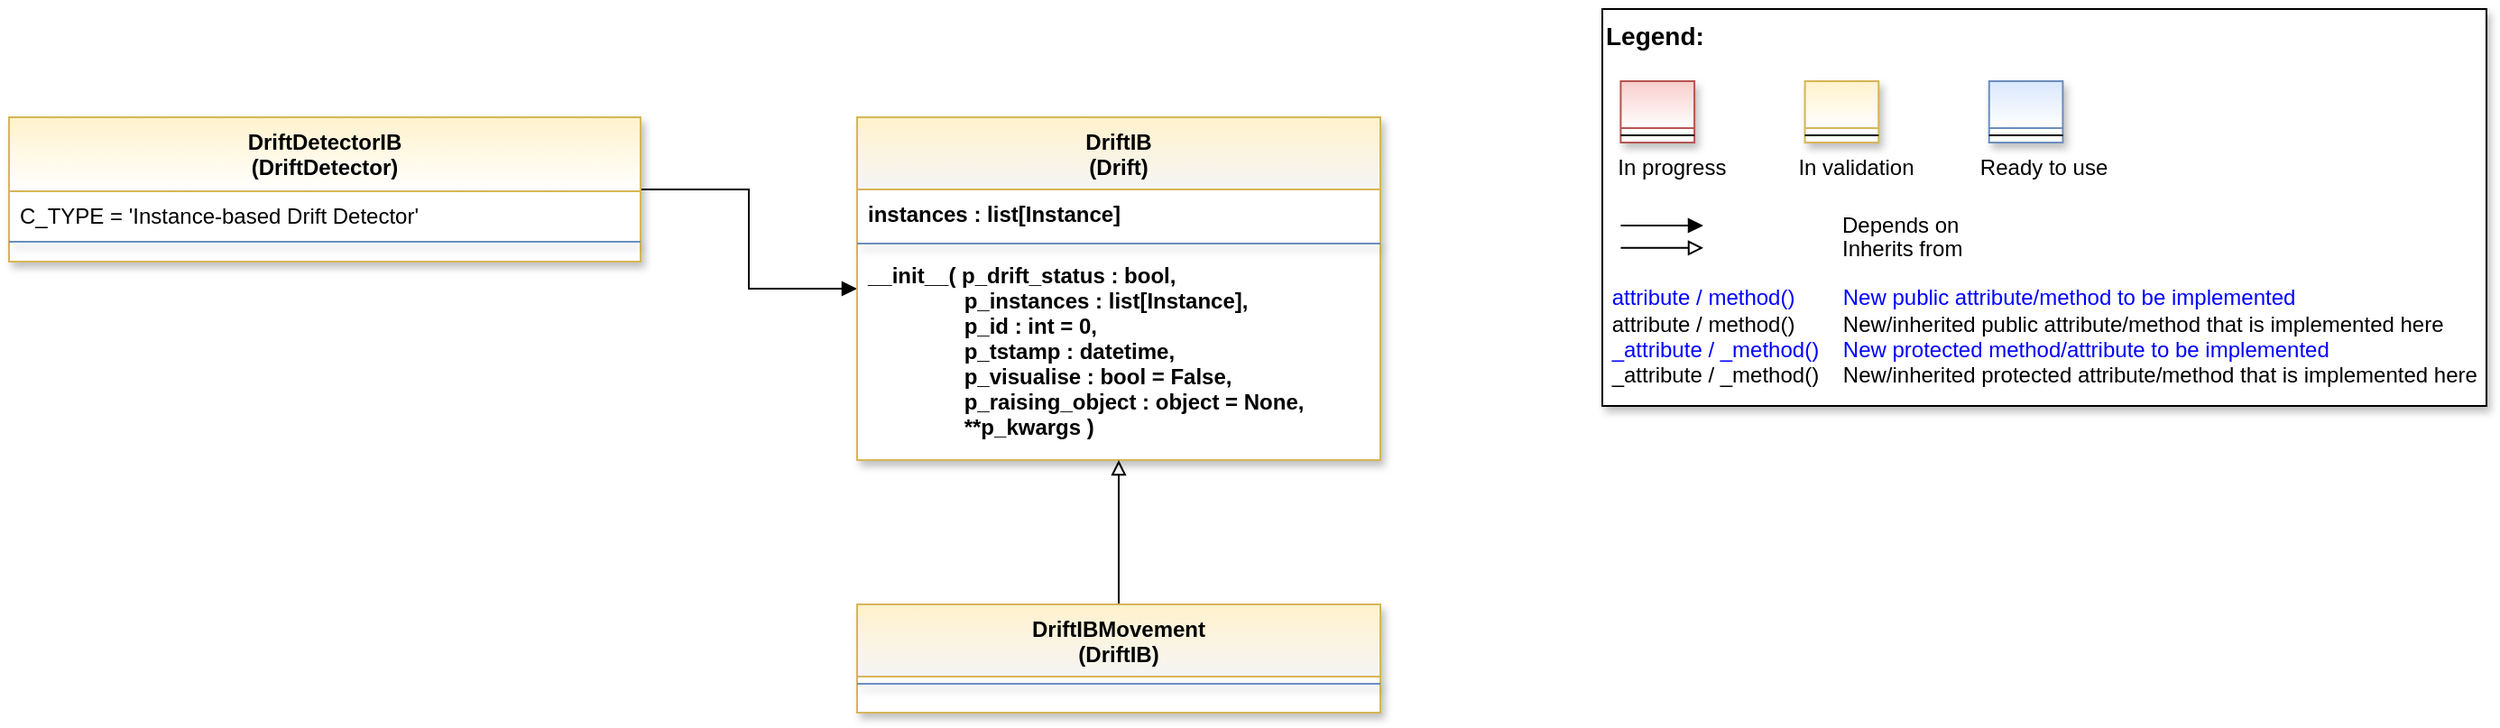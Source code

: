 <mxfile version="26.0.16">
  <diagram id="C5RBs43oDa-KdzZeNtuy" name="Page-1">
    <mxGraphModel dx="2004" dy="1237" grid="1" gridSize="10" guides="1" tooltips="1" connect="1" arrows="1" fold="1" page="1" pageScale="1" pageWidth="2336" pageHeight="1654" math="0" shadow="0">
      <root>
        <mxCell id="WIyWlLk6GJQsqaUBKTNV-0" />
        <mxCell id="WIyWlLk6GJQsqaUBKTNV-1" parent="WIyWlLk6GJQsqaUBKTNV-0" />
        <mxCell id="fcJVb3HREh7NScvAmxeq-0" value="" style="group" parent="WIyWlLk6GJQsqaUBKTNV-1" vertex="1" connectable="0">
          <mxGeometry x="923" y="40" width="490" height="220" as="geometry" />
        </mxCell>
        <mxCell id="fcJVb3HREh7NScvAmxeq-1" value="&lt;font color=&quot;#000000&quot; size=&quot;1&quot;&gt;&lt;b style=&quot;font-size: 14px&quot;&gt;Legend:&lt;br&gt;&lt;/b&gt;&lt;/font&gt;&lt;br&gt;&lt;br&gt;&lt;br&gt;&lt;font color=&quot;#0000ff&quot; style=&quot;font-size: 6px&quot;&gt;&lt;br&gt;&lt;/font&gt;&lt;span style=&quot;color: rgb(0 , 0 , 0)&quot;&gt;&lt;font style=&quot;font-size: 4px&quot;&gt;&amp;nbsp; &amp;nbsp;&lt;/font&gt;&amp;nbsp;In progress&amp;nbsp; &amp;nbsp; &amp;nbsp; &amp;nbsp; &amp;nbsp; &amp;nbsp; In validation&amp;nbsp; &amp;nbsp; &amp;nbsp; &amp;nbsp; &amp;nbsp; &amp;nbsp;Ready to use&lt;/span&gt;&lt;font color=&quot;#000000&quot;&gt;&amp;nbsp;&lt;br&gt;&lt;/font&gt;&lt;font color=&quot;#0000ff&quot;&gt;&lt;br&gt;&lt;br&gt;&lt;br&gt;&lt;br&gt;&amp;nbsp;attribute / method()&amp;nbsp; &amp;nbsp; &amp;nbsp; &amp;nbsp; New public attribute/method to be implemented&lt;/font&gt;&lt;br&gt;&lt;font color=&quot;#000000&quot;&gt;&amp;nbsp;&lt;/font&gt;&lt;font color=&quot;#000000&quot;&gt;attribute / method()&lt;span&gt; &lt;/span&gt;&amp;nbsp; &amp;nbsp; &amp;nbsp; &amp;nbsp;New/inherited public attribute/method that is implemented here&lt;br&gt;&lt;/font&gt;&lt;font color=&quot;#0000ff&quot;&gt;&amp;nbsp;_attribute /&amp;nbsp;&lt;/font&gt;&lt;font color=&quot;#0000ff&quot;&gt;_method()&amp;nbsp; &amp;nbsp; New protected method/attribute to be implemented&lt;/font&gt;&lt;br&gt;&lt;font color=&quot;#000000&quot;&gt;&amp;nbsp;_attribute / _method()&amp;nbsp; &amp;nbsp; New/inherited protected attribute/method that is implemented here&lt;br&gt;&lt;/font&gt;&lt;font color=&quot;#000000&quot;&gt;&lt;br&gt;&lt;br&gt;&lt;br&gt;&lt;br&gt;&lt;br&gt;&lt;/font&gt;" style="text;html=1;align=left;verticalAlign=top;whiteSpace=wrap;rounded=0;fontColor=#006600;strokeColor=#000000;shadow=1;fillColor=#ffffff;" parent="fcJVb3HREh7NScvAmxeq-0" vertex="1">
          <mxGeometry width="490.0" height="220" as="geometry" />
        </mxCell>
        <mxCell id="fcJVb3HREh7NScvAmxeq-2" value="Depends on" style="endArrow=block;html=1;labelPosition=right;verticalLabelPosition=middle;align=left;verticalAlign=middle;endFill=1;fontSize=12;" parent="fcJVb3HREh7NScvAmxeq-0" edge="1">
          <mxGeometry x="-1623.125" y="-2180" width="51.042" height="50" as="geometry">
            <mxPoint x="10.208" y="120.003" as="sourcePoint" />
            <mxPoint x="55.991" y="120.003" as="targetPoint" />
            <mxPoint x="98" as="offset" />
            <Array as="points">
              <mxPoint x="30.625" y="120" />
            </Array>
          </mxGeometry>
        </mxCell>
        <mxCell id="fcJVb3HREh7NScvAmxeq-3" value="Inherits from" style="endArrow=block;html=1;labelPosition=right;verticalLabelPosition=middle;align=left;verticalAlign=middle;endFill=0;fontSize=12;" parent="fcJVb3HREh7NScvAmxeq-0" edge="1">
          <mxGeometry x="-1623.125" y="-2180" width="51.042" height="50" as="geometry">
            <mxPoint x="10.208" y="132.385" as="sourcePoint" />
            <mxPoint x="55.991" y="132.385" as="targetPoint" />
            <mxPoint x="98" y="1" as="offset" />
          </mxGeometry>
        </mxCell>
        <mxCell id="fcJVb3HREh7NScvAmxeq-4" value="" style="swimlane;fontStyle=3;align=center;verticalAlign=top;childLayout=stackLayout;horizontal=1;startSize=26;horizontalStack=0;resizeParent=1;resizeLast=0;collapsible=1;marginBottom=0;rounded=0;shadow=1;strokeWidth=1;fillColor=#f8cecc;strokeColor=#b85450;gradientColor=#ffffff;swimlaneFillColor=#ffffff;" parent="fcJVb3HREh7NScvAmxeq-0" vertex="1">
          <mxGeometry x="10.208" y="40" width="40.833" height="34" as="geometry">
            <mxRectangle x="230" y="140" width="160" height="26" as="alternateBounds" />
          </mxGeometry>
        </mxCell>
        <mxCell id="fcJVb3HREh7NScvAmxeq-5" value="" style="line;html=1;strokeWidth=1;align=left;verticalAlign=middle;spacingTop=-1;spacingLeft=3;spacingRight=3;rotatable=0;labelPosition=right;points=[];portConstraint=eastwest;" parent="fcJVb3HREh7NScvAmxeq-4" vertex="1">
          <mxGeometry y="26" width="40.833" height="8" as="geometry" />
        </mxCell>
        <mxCell id="fcJVb3HREh7NScvAmxeq-6" value="" style="swimlane;fontStyle=3;align=center;verticalAlign=top;childLayout=stackLayout;horizontal=1;startSize=26;horizontalStack=0;resizeParent=1;resizeLast=0;collapsible=1;marginBottom=0;rounded=0;shadow=1;strokeWidth=1;fillColor=#fff2cc;strokeColor=#d6b656;gradientColor=#ffffff;swimlaneFillColor=#ffffff;" parent="fcJVb3HREh7NScvAmxeq-0" vertex="1">
          <mxGeometry x="112.292" y="40" width="40.833" height="34" as="geometry">
            <mxRectangle x="230" y="140" width="160" height="26" as="alternateBounds" />
          </mxGeometry>
        </mxCell>
        <mxCell id="fcJVb3HREh7NScvAmxeq-7" value="" style="line;html=1;strokeWidth=1;align=left;verticalAlign=middle;spacingTop=-1;spacingLeft=3;spacingRight=3;rotatable=0;labelPosition=right;points=[];portConstraint=eastwest;" parent="fcJVb3HREh7NScvAmxeq-6" vertex="1">
          <mxGeometry y="26" width="40.833" height="8" as="geometry" />
        </mxCell>
        <mxCell id="fcJVb3HREh7NScvAmxeq-8" value="" style="swimlane;fontStyle=3;align=center;verticalAlign=top;childLayout=stackLayout;horizontal=1;startSize=26;horizontalStack=0;resizeParent=1;resizeLast=0;collapsible=1;marginBottom=0;rounded=0;shadow=1;strokeWidth=1;fillColor=#dae8fc;strokeColor=#6c8ebf;gradientColor=#ffffff;swimlaneFillColor=#ffffff;" parent="fcJVb3HREh7NScvAmxeq-0" vertex="1">
          <mxGeometry x="214.375" y="40" width="40.833" height="34" as="geometry">
            <mxRectangle x="230" y="140" width="160" height="26" as="alternateBounds" />
          </mxGeometry>
        </mxCell>
        <mxCell id="fcJVb3HREh7NScvAmxeq-9" value="" style="line;html=1;strokeWidth=1;align=left;verticalAlign=middle;spacingTop=-1;spacingLeft=3;spacingRight=3;rotatable=0;labelPosition=right;points=[];portConstraint=eastwest;" parent="fcJVb3HREh7NScvAmxeq-8" vertex="1">
          <mxGeometry y="26" width="40.833" height="8" as="geometry" />
        </mxCell>
        <mxCell id="0cJ1NAXk0Xtcf3CmwPfC-0" style="edgeStyle=orthogonalEdgeStyle;rounded=0;orthogonalLoop=1;jettySize=auto;html=1;endArrow=block;endFill=1;" parent="WIyWlLk6GJQsqaUBKTNV-1" source="4use4ZCXdNiZSNTW99xv-1" target="4use4ZCXdNiZSNTW99xv-16" edge="1">
          <mxGeometry relative="1" as="geometry" />
        </mxCell>
        <mxCell id="4use4ZCXdNiZSNTW99xv-1" value="DriftDetectorIB&#xa;(DriftDetector)" style="swimlane;align=center;verticalAlign=top;childLayout=stackLayout;horizontal=1;startSize=41;horizontalStack=0;resizeParent=1;resizeLast=0;collapsible=1;marginBottom=0;rounded=0;shadow=1;strokeWidth=1;fillColor=#fff2cc;strokeColor=#d6b656;swimlaneFillColor=#ffffff;gradientColor=#FFFFFF;" parent="WIyWlLk6GJQsqaUBKTNV-1" vertex="1">
          <mxGeometry x="40" y="100" width="350" height="80" as="geometry">
            <mxRectangle x="230" y="140" width="160" height="26" as="alternateBounds" />
          </mxGeometry>
        </mxCell>
        <mxCell id="4use4ZCXdNiZSNTW99xv-2" value="C_TYPE = &#39;Instance-based Drift Detector&#39;" style="text;align=left;verticalAlign=top;spacingLeft=4;spacingRight=4;overflow=hidden;rotatable=0;points=[[0,0.5],[1,0.5]];portConstraint=eastwest;" parent="4use4ZCXdNiZSNTW99xv-1" vertex="1">
          <mxGeometry y="41" width="350" height="24" as="geometry" />
        </mxCell>
        <mxCell id="4use4ZCXdNiZSNTW99xv-5" value="" style="line;html=1;strokeWidth=1;align=center;verticalAlign=top;spacingTop=-1;spacingLeft=3;spacingRight=3;rotatable=0;labelPosition=right;points=[];portConstraint=eastwest;rounded=0;shadow=1;strokeColor=#6c8ebf;swimlaneFillColor=#ffffff;fontFamily=Helvetica;fontSize=12;fontColor=default;fontStyle=3;fillColor=#dae8fc;gradientColor=#ffffff;" parent="4use4ZCXdNiZSNTW99xv-1" vertex="1">
          <mxGeometry y="65" width="350" height="8" as="geometry" />
        </mxCell>
        <mxCell id="4use4ZCXdNiZSNTW99xv-16" value="DriftIB&#xa;(Drift)" style="swimlane;fontStyle=1;align=center;verticalAlign=top;childLayout=stackLayout;horizontal=1;startSize=40;horizontalStack=0;resizeParent=1;resizeLast=0;collapsible=1;marginBottom=0;rounded=0;shadow=1;strokeWidth=1;fillColor=#fff2cc;strokeColor=#d6b656;swimlaneFillColor=#ffffff;fontFamily=Helvetica;fontSize=12;gradientColor=#F5F5F5;" parent="WIyWlLk6GJQsqaUBKTNV-1" vertex="1">
          <mxGeometry x="510" y="100" width="290" height="190" as="geometry">
            <mxRectangle x="230" y="140" width="160" height="26" as="alternateBounds" />
          </mxGeometry>
        </mxCell>
        <mxCell id="wYuSwdfiTg43MnoHxwxG-0" value="instances : list[Instance]" style="text;align=left;verticalAlign=top;spacingLeft=4;spacingRight=4;overflow=hidden;rotatable=0;points=[[0,0.5],[1,0.5]];portConstraint=eastwest;fontStyle=1" parent="4use4ZCXdNiZSNTW99xv-16" vertex="1">
          <mxGeometry y="40" width="290" height="26" as="geometry" />
        </mxCell>
        <mxCell id="4use4ZCXdNiZSNTW99xv-20" value="" style="line;html=1;strokeWidth=1;align=center;verticalAlign=top;spacingTop=-1;spacingLeft=3;spacingRight=3;rotatable=0;labelPosition=right;points=[];portConstraint=eastwest;rounded=0;shadow=1;strokeColor=#6c8ebf;swimlaneFillColor=#ffffff;fontFamily=Helvetica;fontSize=12;fontColor=default;fontStyle=1;fillColor=#dae8fc;gradientColor=#ffffff;" parent="4use4ZCXdNiZSNTW99xv-16" vertex="1">
          <mxGeometry y="66" width="290" height="8" as="geometry" />
        </mxCell>
        <mxCell id="4use4ZCXdNiZSNTW99xv-21" value="__init__( p_drift_status : bool,&#xa;                p_instances : list[Instance],&#xa;                p_id : int = 0,&#xa;                p_tstamp : datetime,&#xa;                p_visualise : bool = False,&#xa;                p_raising_object : object = None,&#xa;                **p_kwargs )" style="text;align=left;verticalAlign=top;spacingLeft=4;spacingRight=4;overflow=hidden;rotatable=0;points=[[0,0.5],[1,0.5]];portConstraint=eastwest;fontStyle=1" parent="4use4ZCXdNiZSNTW99xv-16" vertex="1">
          <mxGeometry y="74" width="290" height="110" as="geometry" />
        </mxCell>
        <mxCell id="QPhXRuD-ExfV2QrfVq-p-20" style="edgeStyle=orthogonalEdgeStyle;rounded=0;orthogonalLoop=1;jettySize=auto;html=1;endArrow=block;endFill=0;" parent="WIyWlLk6GJQsqaUBKTNV-1" source="QPhXRuD-ExfV2QrfVq-p-9" target="4use4ZCXdNiZSNTW99xv-16" edge="1">
          <mxGeometry relative="1" as="geometry" />
        </mxCell>
        <mxCell id="QPhXRuD-ExfV2QrfVq-p-9" value="DriftIBMovement&#xa;(DriftIB)" style="swimlane;fontStyle=1;align=center;verticalAlign=top;childLayout=stackLayout;horizontal=1;startSize=40;horizontalStack=0;resizeParent=1;resizeLast=0;collapsible=1;marginBottom=0;rounded=0;shadow=1;strokeWidth=1;fillColor=#fff2cc;strokeColor=#d6b656;swimlaneFillColor=#ffffff;fontFamily=Helvetica;fontSize=12;gradientColor=#F5F5F5;" parent="WIyWlLk6GJQsqaUBKTNV-1" vertex="1">
          <mxGeometry x="510" y="370" width="290" height="60" as="geometry">
            <mxRectangle x="230" y="140" width="160" height="26" as="alternateBounds" />
          </mxGeometry>
        </mxCell>
        <mxCell id="QPhXRuD-ExfV2QrfVq-p-14" value="" style="line;html=1;strokeWidth=1;align=center;verticalAlign=top;spacingTop=-1;spacingLeft=3;spacingRight=3;rotatable=0;labelPosition=right;points=[];portConstraint=eastwest;rounded=0;shadow=1;strokeColor=#6c8ebf;swimlaneFillColor=#ffffff;fontFamily=Helvetica;fontSize=12;fontColor=default;fontStyle=1;fillColor=#dae8fc;gradientColor=#ffffff;" parent="QPhXRuD-ExfV2QrfVq-p-9" vertex="1">
          <mxGeometry y="40" width="290" height="8" as="geometry" />
        </mxCell>
      </root>
    </mxGraphModel>
  </diagram>
</mxfile>
